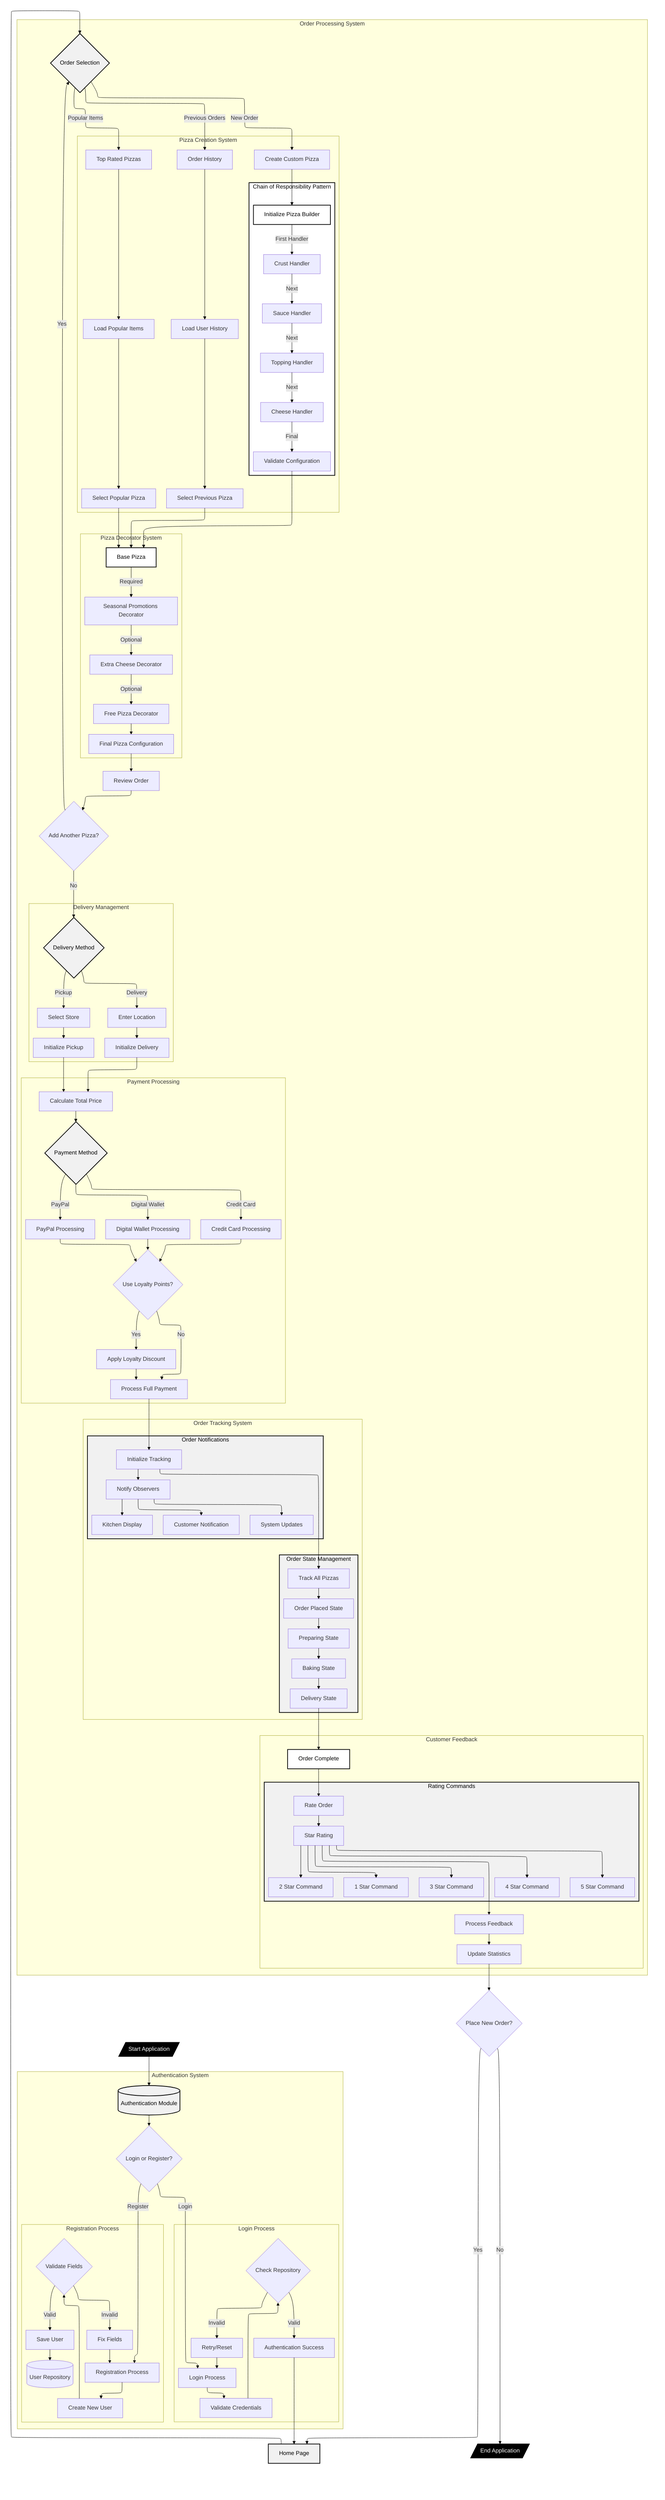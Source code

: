 ---
config:
  theme: default
  themeVariables:
    primaryColor: "#000000"
    primaryTextColor: "#000000"
    primaryBorderColor: "#000000" 
    lineColor: "#000000"
    secondaryColor: "#ffffff"
    tertiaryColor: "#f1f1f1"
  flowchart:
    diagramPadding: 30
    nodeSpacing: 60
    rankSpacing: 60
    defaultRenderer: elk
    curve: basis
---
flowchart TB
    %% Entry Point
    Start[/"Start Application"/] --> Auth[("Authentication Module")]
    
    subgraph Authentication ["Authentication System"]
        direction TB
        Auth --> LoginChoice{"Login or Register?"}
        
        LoginChoice -->|"Login"| Login["Login Process"]
        LoginChoice -->|"Register"| Register["Registration Process"]
        
        subgraph Login Process
            Login --> ValidateUser["Validate Credentials"]
            ValidateUser --> CheckDB{"Check Repository"}
            CheckDB -->|"Valid"| Success["Authentication Success"]
            CheckDB -->|"Invalid"| Retry["Retry/Reset"]
            Retry --> Login
        end

        subgraph Registration Process
            Register --> CreateUser["Create New User"]
            CreateUser --> ValidateFields{"Validate Fields"}
            ValidateFields -->|"Valid"| SaveUser["Save User"]
            ValidateFields -->|"Invalid"| FixFields["Fix Fields"]
            FixFields --> Register
            SaveUser --> UserRepo[("User Repository")]
        end
    end

    Success --> HomePage["Home Page"]
    
    %% Main Order Flow
    HomePage --> OrderChoice{"Order Selection"}
    
    subgraph Order Flow ["Order Processing System"]
        OrderChoice -->|"New Order"| CustomPizza["Create Custom Pizza"]
        OrderChoice -->|"Previous Orders"| History["Order History"]
        OrderChoice -->|"Popular Items"| TopRated["Top Rated Pizzas"]

        subgraph Pizza Creation ["Pizza Creation System"]
            direction TB
            CustomPizza --> PizzaBuilder["Initialize Pizza Builder"]
            
            subgraph Chain ["Chain of Responsibility Pattern"]
                direction TB
                PizzaBuilder -->|"First Handler"| CrustHandler["Crust Handler"]
                CrustHandler -->|"Next"| SauceHandler["Sauce Handler"]
                SauceHandler -->|"Next"| ToppingHandler["Topping Handler"]
                ToppingHandler -->|"Next"| CheeseHandler["Cheese Handler"]
                CheeseHandler -->|"Final"| ValidateConfig["Validate Configuration"]
            end

            History --> LoadHistory["Load User History"]
            LoadHistory --> ExistingPizza["Select Previous Pizza"]
            
            TopRated --> LoadPopular["Load Popular Items"]
            LoadPopular --> RatedPizza["Select Popular Pizza"]
        end

        subgraph Decorator System ["Pizza Decorator System"]
            direction TB
            ValidateConfig --> BaseDecorator["Base Pizza"]
            ExistingPizza --> BaseDecorator
            RatedPizza --> BaseDecorator
            
            BaseDecorator -->|"Required"| SeasonalPromo["Seasonal Promotions Decorator"]
            SeasonalPromo -->|"Optional"| ExtraCheese["Extra Cheese Decorator"]
            ExtraCheese -->|"Optional"| FreePizza["Free Pizza Decorator"]
            FreePizza --> FinalPizza["Final Pizza Configuration"]
        end

        FinalPizza --> ReviewOrder["Review Order"]
        ReviewOrder --> AddMore{"Add Another Pizza?"}
        AddMore -->|"Yes"| OrderChoice
        AddMore -->|"No"| DeliveryChoice{"Delivery Method"}
        
        subgraph Delivery System ["Delivery Management"]
            DeliveryChoice -->|"Delivery"| Location["Enter Location"]
            DeliveryChoice -->|"Pickup"| Store["Select Store"]
            Location --> InitiateDelivery["Initialize Delivery"]
            Store --> InitiatePickup["Initialize Pickup"]
        end

        subgraph Payment System ["Payment Processing"]
            InitiateDelivery & InitiatePickup --> CalculateTotal["Calculate Total Price"]
            CalculateTotal --> Payment{"Payment Method"}
            Payment -->|"Credit Card"| CC["Credit Card Processing"]
            Payment -->|"Digital Wallet"| DW["Digital Wallet Processing"]
            Payment -->|"PayPal"| PP["PayPal Processing"]
            
            CC & DW & PP --> LoyaltyCheck{"Use Loyalty Points?"}
            LoyaltyCheck -->|"Yes"| ApplyLoyalty["Apply Loyalty Discount"]
            LoyaltyCheck -->|"No"| ProcessPayment["Process Full Payment"]
            ApplyLoyalty --> ProcessPayment
        end

        subgraph Order Tracking ["Order Tracking System"]
            ProcessPayment --> InitTracking["Initialize Tracking"]
            InitTracking --> TrackAll["Track All Pizzas"]
            
            subgraph StatePattern ["Order State Management"]
                direction TB
                TrackAll --> Placed["Order Placed State"]
                Placed --> Preparing["Preparing State"]
                Preparing --> Baking["Baking State"]
                Baking --> Delivery["Delivery State"]
            end

            subgraph ObserverPattern ["Order Notifications"]
                direction TB
                InitTracking --> Notify["Notify Observers"]
                Notify --> Customer["Customer Notification"]
                Notify --> Kitchen["Kitchen Display"]
                Notify --> System["System Updates"]
            end
        end

        subgraph Feedback System ["Customer Feedback"]
            Delivery --> OrderComplete["Order Complete"]
            OrderComplete --> Rating["Rate Order"]
            
            subgraph CommandPattern ["Rating Commands"]
                direction TB
                Rating --> Stars["Star Rating"]
                Stars --> OneStar["1 Star Command"]
                Stars --> TwoStar["2 Star Command"]
                Stars --> ThreeStar["3 Star Command"]
                Stars --> FourStar["4 Star Command"]
                Stars --> FiveStar["5 Star Command"]
            end
            
            Stars --> Feedback["Process Feedback"]
            Feedback --> UpdateStats["Update Statistics"]
        end
    end

    UpdateStats --> OrderMore{"Place New Order?"}
    OrderMore -->|"Yes"| HomePage
    OrderMore -->|"No"| End[/"End Application"/]

    %% Styling
    classDef primary fill:#000000,stroke:#000000,stroke-width:2px,color:white
    classDef secondary fill:#ffffff,stroke:#000000,stroke-width:2px,color:black
    classDef highlight fill:#f1f1f1,stroke:#000000,stroke-width:2px,color:black
    
    class Start,End primary
    class Auth,HomePage,OrderChoice,Payment,DeliveryChoice highlight
    class PizzaBuilder,Chain,BaseDecorator,OrderComplete secondary
    class StatePattern,ObserverPattern,CommandPattern highlight